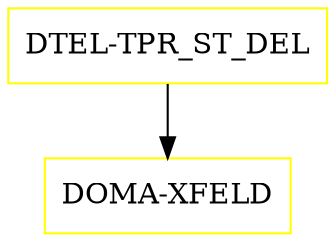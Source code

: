 digraph G {
  "DTEL-TPR_ST_DEL" [shape=box,color=yellow];
  "DOMA-XFELD" [shape=box,color=yellow,URL="./DOMA_XFELD.html"];
  "DTEL-TPR_ST_DEL" -> "DOMA-XFELD";
}

